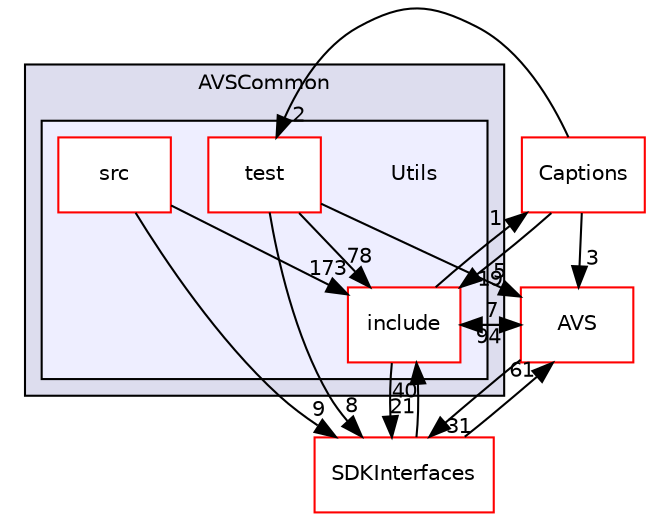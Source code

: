 digraph "/workplace/avs-device-sdk/AVSCommon/Utils" {
  compound=true
  node [ fontsize="10", fontname="Helvetica"];
  edge [ labelfontsize="10", labelfontname="Helvetica"];
  subgraph clusterdir_13e65effb2bde530b17b3d5eefcd0266 {
    graph [ bgcolor="#ddddee", pencolor="black", label="AVSCommon" fontname="Helvetica", fontsize="10", URL="dir_13e65effb2bde530b17b3d5eefcd0266.html"]
  subgraph clusterdir_49dd3d9ac5586189aa170bac46425b9c {
    graph [ bgcolor="#eeeeff", pencolor="black", label="" URL="dir_49dd3d9ac5586189aa170bac46425b9c.html"];
    dir_49dd3d9ac5586189aa170bac46425b9c [shape=plaintext label="Utils"];
    dir_957fc395b73dfe8b64ee3f74464f588a [shape=box label="include" color="red" fillcolor="white" style="filled" URL="dir_957fc395b73dfe8b64ee3f74464f588a.html"];
    dir_93a54634d0ab52618b36b15672961616 [shape=box label="src" color="red" fillcolor="white" style="filled" URL="dir_93a54634d0ab52618b36b15672961616.html"];
    dir_2d9894417dd95d1842540bac6666188a [shape=box label="test" color="red" fillcolor="white" style="filled" URL="dir_2d9894417dd95d1842540bac6666188a.html"];
  }
  }
  dir_80711c2a226d5fced33fce22558d3784 [shape=box label="AVS" fillcolor="white" style="filled" color="red" URL="dir_80711c2a226d5fced33fce22558d3784.html"];
  dir_de0e77330fd0ab33359e90b501923c8e [shape=box label="Captions" fillcolor="white" style="filled" color="red" URL="dir_de0e77330fd0ab33359e90b501923c8e.html"];
  dir_97afc8111b754cf401b73024f872f45d [shape=box label="SDKInterfaces" fillcolor="white" style="filled" color="red" URL="dir_97afc8111b754cf401b73024f872f45d.html"];
  dir_80711c2a226d5fced33fce22558d3784->dir_97afc8111b754cf401b73024f872f45d [headlabel="31", labeldistance=1.5 headhref="dir_000157_000018.html"];
  dir_80711c2a226d5fced33fce22558d3784->dir_957fc395b73dfe8b64ee3f74464f588a [headlabel="94", labeldistance=1.5 headhref="dir_000157_000211.html"];
  dir_2d9894417dd95d1842540bac6666188a->dir_80711c2a226d5fced33fce22558d3784 [headlabel="5", labeldistance=1.5 headhref="dir_000185_000157.html"];
  dir_2d9894417dd95d1842540bac6666188a->dir_97afc8111b754cf401b73024f872f45d [headlabel="8", labeldistance=1.5 headhref="dir_000185_000018.html"];
  dir_2d9894417dd95d1842540bac6666188a->dir_957fc395b73dfe8b64ee3f74464f588a [headlabel="78", labeldistance=1.5 headhref="dir_000185_000211.html"];
  dir_de0e77330fd0ab33359e90b501923c8e->dir_80711c2a226d5fced33fce22558d3784 [headlabel="3", labeldistance=1.5 headhref="dir_000502_000157.html"];
  dir_de0e77330fd0ab33359e90b501923c8e->dir_2d9894417dd95d1842540bac6666188a [headlabel="2", labeldistance=1.5 headhref="dir_000502_000185.html"];
  dir_de0e77330fd0ab33359e90b501923c8e->dir_957fc395b73dfe8b64ee3f74464f588a [headlabel="19", labeldistance=1.5 headhref="dir_000502_000211.html"];
  dir_97afc8111b754cf401b73024f872f45d->dir_80711c2a226d5fced33fce22558d3784 [headlabel="61", labeldistance=1.5 headhref="dir_000018_000157.html"];
  dir_97afc8111b754cf401b73024f872f45d->dir_957fc395b73dfe8b64ee3f74464f588a [headlabel="40", labeldistance=1.5 headhref="dir_000018_000211.html"];
  dir_93a54634d0ab52618b36b15672961616->dir_97afc8111b754cf401b73024f872f45d [headlabel="9", labeldistance=1.5 headhref="dir_000247_000018.html"];
  dir_93a54634d0ab52618b36b15672961616->dir_957fc395b73dfe8b64ee3f74464f588a [headlabel="173", labeldistance=1.5 headhref="dir_000247_000211.html"];
  dir_957fc395b73dfe8b64ee3f74464f588a->dir_80711c2a226d5fced33fce22558d3784 [headlabel="7", labeldistance=1.5 headhref="dir_000211_000157.html"];
  dir_957fc395b73dfe8b64ee3f74464f588a->dir_de0e77330fd0ab33359e90b501923c8e [headlabel="1", labeldistance=1.5 headhref="dir_000211_000502.html"];
  dir_957fc395b73dfe8b64ee3f74464f588a->dir_97afc8111b754cf401b73024f872f45d [headlabel="21", labeldistance=1.5 headhref="dir_000211_000018.html"];
}

